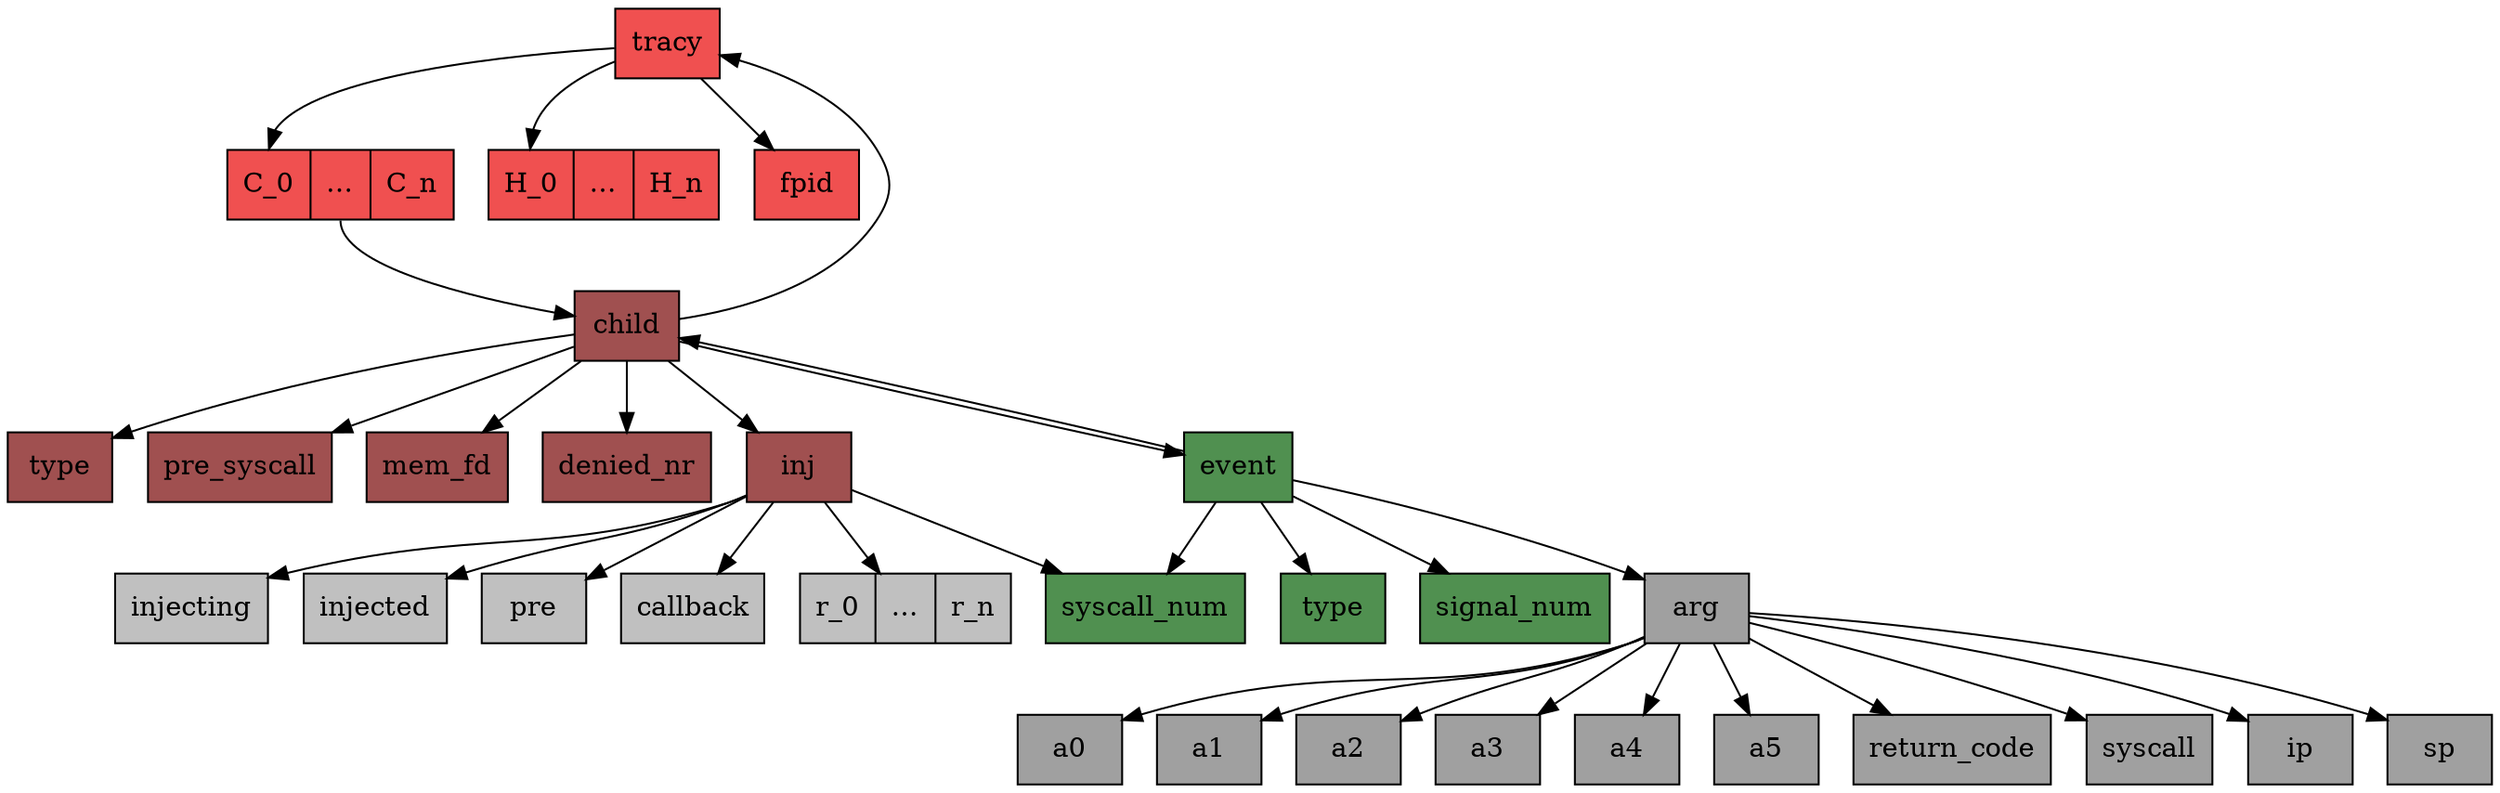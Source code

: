 digraph tracy {
    node [shape=record];

    subgraph subtracy {
        node [fillcolor="#F05050", style=filled]

        tracy
        tracy_childs [shape=record, label="<f0> C_0 | <f1> … | <f2> C_n"]
        tracy_hooks [shape=record, label="<f0> H_0 | <f1> … | <f2> H_n"]
        fpid [label="fpid"]
        tracy -> tracy_childs:f0
        tracy -> tracy_hooks:f0
        tracy -> fpid
    }

    subgraph tracychild {
        node [fillcolor="#A05050", style=filled]

        child
        child -> {type; pre_syscall; mem_fd; denied_nr; inj}

    }

    subgraph tracyevent {
        node [fillcolor="#509050", style=filled]

        te [label="type"]
        event -> {te; syscall_num; signal_num}
    }

    subgraph tracyargs {
        node [fillcolor="#A0A0A0", style=filled]

        arg -> {a0; a1; a2; a3; a4; a5; return_code; syscall; ip; sp}

    }

    subgraph tracyinj {
        node [fillcolor="#C0C0C0", style=filled]

        inj -> {injecting ; injected ; pre ; syscall_num; callback}

        reg [shape=record, label="r_0 | … | r_n"]
        inj -> reg

    }

    tracy_childs:f1 -> child

    child -> tracy
    child -> event

    event -> child
    event -> arg
}
